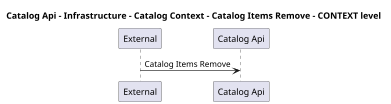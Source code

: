 @startuml
skinparam dpi 60

title Catalog Api - Infrastructure - Catalog Context - Catalog Items Remove - CONTEXT level

participant "External" as C4InterFlow.SoftwareSystems.ExternalSystem
participant "Catalog Api" as dotnet.eShop.Architecture.SoftwareSystems.CatalogApi

C4InterFlow.SoftwareSystems.ExternalSystem -> dotnet.eShop.Architecture.SoftwareSystems.CatalogApi : Catalog Items Remove


@enduml
